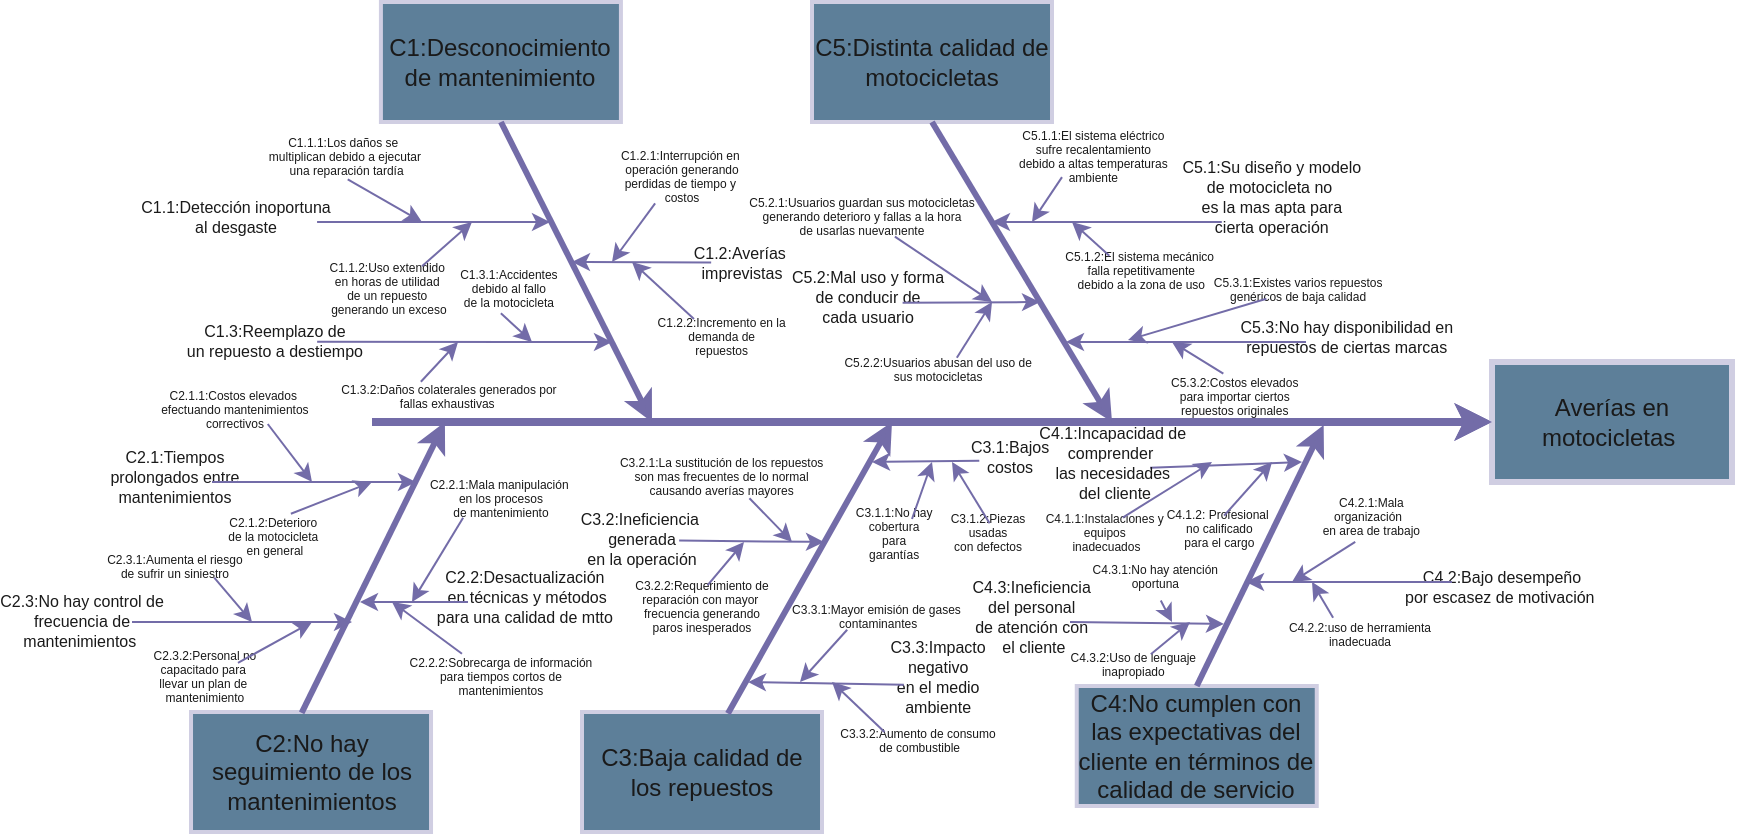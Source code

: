 <mxfile version="22.0.8" type="github" pages="2">
  <diagram name="Página-1" id="Km7TS0mzY9OoCIneV7e0">
    <mxGraphModel dx="819" dy="451" grid="1" gridSize="10" guides="1" tooltips="1" connect="1" arrows="1" fold="1" page="1" pageScale="1" pageWidth="1100" pageHeight="850" math="0" shadow="0">
      <root>
        <mxCell id="0" />
        <mxCell id="1" parent="0" />
        <mxCell id="U7ibFPoD31fuwft3YfZi-3" value="Averías en motocicletas " style="whiteSpace=wrap;strokeWidth=3;labelBackgroundColor=none;fillColor=#5D7F99;strokeColor=#D0CEE2;fontColor=#1A1A1A;" parent="1" vertex="1">
          <mxGeometry x="760" y="330" width="120" height="60" as="geometry" />
        </mxCell>
        <mxCell id="U7ibFPoD31fuwft3YfZi-4" value="" style="edgeStyle=none;strokeWidth=4;labelBackgroundColor=none;strokeColor=#736CA8;fontColor=default;" parent="1" target="U7ibFPoD31fuwft3YfZi-3" edge="1">
          <mxGeometry width="100" height="100" relative="1" as="geometry">
            <mxPoint x="200" y="360" as="sourcePoint" />
            <mxPoint x="320" y="310" as="targetPoint" />
          </mxGeometry>
        </mxCell>
        <mxCell id="U7ibFPoD31fuwft3YfZi-23" value="C2.1:Tiempos &#xa;prolongados entre&#xa;mantenimientos" style="text;spacingTop=-5;fontSize=8;align=center;verticalAlign=middle;points=[];labelBackgroundColor=none;fontColor=#1A1A1A;" parent="1" vertex="1">
          <mxGeometry x="86.458" y="380.0" width="30" height="20.0" as="geometry" />
        </mxCell>
        <mxCell id="U7ibFPoD31fuwft3YfZi-24" value="C2.3:No hay control de &#xa;frecuencia de &#xa;mantenimientos " style="text;spacingTop=-5;fontSize=8;align=center;verticalAlign=middle;points=[];labelBackgroundColor=none;fontColor=#1A1A1A;" parent="1" vertex="1">
          <mxGeometry x="40.008" y="452.0" width="30" height="20.0" as="geometry" />
        </mxCell>
        <mxCell id="U7ibFPoD31fuwft3YfZi-25" value="C1.1.2:Uso extendido &#xa;en horas de utilidad &#xa;de un repuesto &#xa;generando un exceso" style="text;spacingTop=-5;fontSize=6;align=center;verticalAlign=middle;points=[];labelBackgroundColor=none;fontColor=#1A1A1A;" parent="1" vertex="1">
          <mxGeometry x="193.438" y="285.98" width="30" height="20.0" as="geometry" />
        </mxCell>
        <mxCell id="U7ibFPoD31fuwft3YfZi-26" value="C1.3.1:Accidentes&#xa;debido al fallo &#xa;de la motocicleta" style="text;spacingTop=-5;fontSize=6;align=center;verticalAlign=middle;points=[];labelBackgroundColor=none;fontColor=#1A1A1A;" parent="1" vertex="1">
          <mxGeometry x="253.444" y="285.978" width="30" height="20.0" as="geometry" />
        </mxCell>
        <mxCell id="U7ibFPoD31fuwft3YfZi-27" value="C1.3.2:Daños colaterales generados por&#xa;fallas exhaustivas " style="text;spacingTop=-5;fontSize=6;align=center;verticalAlign=middle;points=[];labelBackgroundColor=none;fontColor=#1A1A1A;" parent="1" vertex="1">
          <mxGeometry x="223.444" y="339.998" width="30" height="20.0" as="geometry" />
        </mxCell>
        <mxCell id="U7ibFPoD31fuwft3YfZi-28" value="C2.1.1:Costos elevados &#xa;efectuando mantenimientos&#xa;correctivos" style="text;spacingTop=-5;fontSize=6;align=center;verticalAlign=middle;points=[];labelBackgroundColor=none;fontColor=#1A1A1A;" parent="1" vertex="1">
          <mxGeometry x="116.458" y="346.527" width="30" height="20.0" as="geometry" />
        </mxCell>
        <mxCell id="U7ibFPoD31fuwft3YfZi-29" value="C2.1.2:Deterioro &#xa;de la motocicleta &#xa;en general" style="text;spacingTop=-5;fontSize=6;align=center;verticalAlign=middle;points=[];labelBackgroundColor=none;fontColor=#1A1A1A;" parent="1" vertex="1">
          <mxGeometry x="136.458" y="409.867" width="30" height="20.0" as="geometry" />
        </mxCell>
        <mxCell id="U7ibFPoD31fuwft3YfZi-30" value="C2.3.2:Personal no &#xa;capacitado para &#xa;llevar un plan de &#xa;mantenimiento" style="text;spacingTop=-5;fontSize=6;align=center;verticalAlign=middle;points=[];labelBackgroundColor=none;fontColor=#1A1A1A;" parent="1" vertex="1">
          <mxGeometry x="101.464" y="480.002" width="30" height="20.0" as="geometry" />
        </mxCell>
        <mxCell id="U7ibFPoD31fuwft3YfZi-31" value="C2.3.1:Aumenta el riesgo&#xa;de sufrir un siniestro" style="text;spacingTop=-5;fontSize=6;align=center;verticalAlign=middle;points=[];labelBackgroundColor=none;fontColor=#1A1A1A;" parent="1" vertex="1">
          <mxGeometry x="86.454" y="425.002" width="30" height="20.0" as="geometry" />
        </mxCell>
        <mxCell id="U7ibFPoD31fuwft3YfZi-32" value="C2.2.2:Sobrecarga de información&#xa;para tiempos cortos de&#xa;mantenimientos" style="text;spacingTop=-5;fontSize=6;align=center;verticalAlign=middle;points=[];labelBackgroundColor=none;fontColor=#1A1A1A;" parent="1" vertex="1">
          <mxGeometry x="249.462" y="480.007" width="30" height="20.0" as="geometry" />
        </mxCell>
        <mxCell id="U7ibFPoD31fuwft3YfZi-33" value="C1.2:Averías &#xa;imprevistas" style="text;spacingTop=-5;fontSize=8;align=center;verticalAlign=middle;points=[];labelBackgroundColor=none;fontColor=#1A1A1A;" parent="1" vertex="1">
          <mxGeometry x="370.002" y="273.002" width="30" height="20.0" as="geometry" />
        </mxCell>
        <mxCell id="U7ibFPoD31fuwft3YfZi-34" value="C2.2:Desactualización&#xa; en técnicas y métodos&#xa;para una calidad de mtto" style="text;spacingTop=-5;fontSize=8;align=center;verticalAlign=middle;points=[];labelBackgroundColor=none;fontColor=#1A1A1A;" parent="1" vertex="1">
          <mxGeometry x="269.46" y="439.86" width="13.96" height="20" as="geometry" />
        </mxCell>
        <mxCell id="U7ibFPoD31fuwft3YfZi-58" value="C5.1:Su diseño y modelo&#xa;de motocicleta no &#xa;es la mas apta para&#xa;cierta operación" style="text;spacingTop=-5;fontSize=8;align=center;verticalAlign=middle;points=[];labelBackgroundColor=none;fontColor=#1A1A1A;" parent="1" vertex="1">
          <mxGeometry x="634.89" y="240.0" width="30" height="20.0" as="geometry" />
        </mxCell>
        <mxCell id="U7ibFPoD31fuwft3YfZi-59" value="C5.2:Mal uso y forma &#xa;de conducir de &#xa;cada usuario" style="text;spacingTop=-5;fontSize=8;align=center;verticalAlign=middle;points=[];labelBackgroundColor=none;fontColor=#1A1A1A;" parent="1" vertex="1">
          <mxGeometry x="433" y="290.0" width="30" height="20.0" as="geometry" />
        </mxCell>
        <mxCell id="U7ibFPoD31fuwft3YfZi-60" value="C3.2:Ineficiencia &#xa;generada&#xa;en la operación" style="text;spacingTop=-5;fontSize=8;align=center;verticalAlign=middle;points=[];labelBackgroundColor=none;fontColor=#1A1A1A;" parent="1" vertex="1">
          <mxGeometry x="320.0" y="411.0" width="30" height="20.0" as="geometry" />
        </mxCell>
        <mxCell id="U7ibFPoD31fuwft3YfZi-61" value="C5.1.1:El sistema eléctrico&#xa;sufre recalentamiento&#xa;debido a altas temperaturas&#xa;ambiente" style="text;spacingTop=-5;fontSize=6;align=center;verticalAlign=middle;points=[];labelBackgroundColor=none;fontColor=#1A1A1A;" parent="1" vertex="1">
          <mxGeometry x="544.68" y="220" width="31.98" height="20" as="geometry" />
        </mxCell>
        <mxCell id="U7ibFPoD31fuwft3YfZi-62" value="C5.1.2:El sistema mecánico &#xa;falla repetitivamente&#xa;debido a la zona de uso" style="text;spacingTop=-5;fontSize=6;align=center;verticalAlign=middle;points=[];labelBackgroundColor=none;fontColor=#1A1A1A;" parent="1" vertex="1">
          <mxGeometry x="569.66" y="277.0" width="30" height="20.0" as="geometry" />
        </mxCell>
        <mxCell id="U7ibFPoD31fuwft3YfZi-63" value="C5.2.2:Usuarios abusan del uso de &#xa;sus motocicletas" style="text;spacingTop=-5;fontSize=6;align=center;verticalAlign=middle;points=[];labelBackgroundColor=none;fontColor=#1A1A1A;" parent="1" vertex="1">
          <mxGeometry x="468.066" y="326.528" width="30" height="20.0" as="geometry" />
        </mxCell>
        <mxCell id="U7ibFPoD31fuwft3YfZi-64" value="C3.2.2:Requerimiento de &#xa;reparación con mayor &#xa;frecuencia generando &#xa;paros inesperados" style="text;spacingTop=-5;fontSize=6;align=center;verticalAlign=middle;points=[];labelBackgroundColor=none;fontColor=#1A1A1A;" parent="1" vertex="1">
          <mxGeometry x="349.996" y="445.002" width="30" height="20.0" as="geometry" />
        </mxCell>
        <mxCell id="U7ibFPoD31fuwft3YfZi-65" value="C3.2.1:La sustitución de los repuestos &#xa;son mas frecuentes de lo normal &#xa;causando averías mayores" style="text;spacingTop=-5;fontSize=6;align=center;verticalAlign=middle;points=[];labelBackgroundColor=none;fontColor=#1A1A1A;" parent="1" vertex="1">
          <mxGeometry x="359.826" y="380.002" width="30" height="20.0" as="geometry" />
        </mxCell>
        <mxCell id="U7ibFPoD31fuwft3YfZi-66" value="C5.3.2:Costos elevados&#xa;para importar ciertos&#xa;repuestos originales" style="text;spacingTop=-5;fontSize=6;align=center;verticalAlign=middle;points=[];labelBackgroundColor=none;fontColor=#1A1A1A;" parent="1" vertex="1">
          <mxGeometry x="616.368" y="339.999" width="30" height="20.0" as="geometry" />
        </mxCell>
        <mxCell id="U7ibFPoD31fuwft3YfZi-67" value="C5.3.1:Existes varios repuestos&#xa;genéricos de baja calidad" style="text;spacingTop=-5;fontSize=6;align=center;verticalAlign=middle;points=[];labelBackgroundColor=none;fontColor=#1A1A1A;" parent="1" vertex="1">
          <mxGeometry x="646.37" y="287.09" width="33.37" height="18.89" as="geometry" />
        </mxCell>
        <mxCell id="U7ibFPoD31fuwft3YfZi-68" value="C3.1.1:No hay &#xa;cobertura&#xa;para&#xa;garantías" style="text;spacingTop=-5;fontSize=6;align=center;verticalAlign=middle;points=[];labelBackgroundColor=none;fontColor=#1A1A1A;" parent="1" vertex="1">
          <mxGeometry x="446.063" y="408.413" width="30" height="20.0" as="geometry" />
        </mxCell>
        <mxCell id="U7ibFPoD31fuwft3YfZi-69" value="C3.3.1:Mayor emisión de gases &#xa;contaminantes" style="text;spacingTop=-5;fontSize=6;align=center;verticalAlign=middle;points=[];labelBackgroundColor=none;fontColor=#1A1A1A;" parent="1" vertex="1">
          <mxGeometry x="438.063" y="449.997" width="30" height="20.0" as="geometry" />
        </mxCell>
        <mxCell id="U7ibFPoD31fuwft3YfZi-70" value="C3.3.2:Aumento de consumo&#xa; de combustible" style="text;spacingTop=-5;fontSize=6;align=center;verticalAlign=middle;points=[];labelBackgroundColor=none;fontColor=#1A1A1A;" parent="1" vertex="1">
          <mxGeometry x="457.983" y="511.997" width="30" height="20.0" as="geometry" />
        </mxCell>
        <mxCell id="U7ibFPoD31fuwft3YfZi-71" value="C5.3:No hay disponibilidad en&#xa;repuestos de ciertas marcas" style="text;spacingTop=-5;fontSize=8;align=center;verticalAlign=middle;points=[];labelBackgroundColor=none;fontColor=#1A1A1A;" parent="1" vertex="1">
          <mxGeometry x="672.373" y="310.002" width="30" height="20.0" as="geometry" />
        </mxCell>
        <mxCell id="U7ibFPoD31fuwft3YfZi-72" value="C3.3:Impacto &#xa;negativo&#xa;en el medio &#xa;ambiente" style="text;spacingTop=-5;fontSize=8;align=center;verticalAlign=middle;points=[];labelBackgroundColor=none;fontColor=#1A1A1A;" parent="1" vertex="1">
          <mxGeometry x="468.063" y="480.002" width="30" height="20.0" as="geometry" />
        </mxCell>
        <mxCell id="U7ibFPoD31fuwft3YfZi-73" value="C3.1:Bajos &#xa;costos" style="text;spacingTop=-5;fontSize=8;align=center;verticalAlign=middle;points=[];labelBackgroundColor=none;fontColor=#1A1A1A;" parent="1" vertex="1">
          <mxGeometry x="504.003" y="369.862" width="30" height="20.0" as="geometry" />
        </mxCell>
        <mxCell id="U7ibFPoD31fuwft3YfZi-82" value="C4.3:Ineficiencia &#xa;del personal &#xa;de atención con&#xa; el cliente" style="text;spacingTop=-5;fontSize=8;align=center;verticalAlign=middle;points=[];labelBackgroundColor=none;fontColor=#1A1A1A;" parent="1" vertex="1">
          <mxGeometry x="514.833" y="449.998" width="30" height="20.0" as="geometry" />
        </mxCell>
        <mxCell id="U7ibFPoD31fuwft3YfZi-83" value="C4.1.1:Instalaciones y &#xa;equipos&#xa; inadecuados" style="text;spacingTop=-5;fontSize=6;align=center;verticalAlign=middle;points=[];labelBackgroundColor=none;fontColor=#1A1A1A;" parent="1" vertex="1">
          <mxGeometry x="551.373" y="408.004" width="30" height="20.0" as="geometry" />
        </mxCell>
        <mxCell id="U7ibFPoD31fuwft3YfZi-84" value="C4.1.2: Profesional &#xa;no calificado&#xa;para el cargo" style="text;spacingTop=-5;fontSize=6;align=center;verticalAlign=middle;points=[];labelBackgroundColor=none;fontColor=#1A1A1A;" parent="1" vertex="1">
          <mxGeometry x="608.663" y="405.954" width="30" height="20.0" as="geometry" />
        </mxCell>
        <mxCell id="U7ibFPoD31fuwft3YfZi-85" value="C4.3.2:Uso de lenguaje &#xa;inapropiado" style="text;spacingTop=-5;fontSize=6;align=center;verticalAlign=middle;points=[];labelBackgroundColor=none;fontColor=#1A1A1A;" parent="1" vertex="1">
          <mxGeometry x="565.659" y="474.0" width="30" height="20.0" as="geometry" />
        </mxCell>
        <mxCell id="U7ibFPoD31fuwft3YfZi-86" value="C4.2.2:uso de herramienta &#xa;inadecuada" style="text;spacingTop=-5;fontSize=6;align=center;verticalAlign=middle;points=[];labelBackgroundColor=none;fontColor=#1A1A1A;" parent="1" vertex="1">
          <mxGeometry x="678.997" y="458.861" width="30" height="20.0" as="geometry" />
        </mxCell>
        <mxCell id="U7ibFPoD31fuwft3YfZi-87" value="C4.2.1:Mala &#xa;organización  &#xa;en area de trabajo" style="text;spacingTop=-5;fontSize=6;align=center;verticalAlign=middle;points=[];labelBackgroundColor=none;fontColor=#1A1A1A;" parent="1" vertex="1">
          <mxGeometry x="684.667" y="400.001" width="30" height="20.0" as="geometry" />
        </mxCell>
        <mxCell id="U7ibFPoD31fuwft3YfZi-88" value="C1:Desconocimiento de mantenimiento" style="whiteSpace=wrap;strokeWidth=2;labelBackgroundColor=none;fillColor=#5D7F99;strokeColor=#D0CEE2;fontColor=#1A1A1A;" parent="1" vertex="1">
          <mxGeometry x="204.458" y="150" width="120" height="60" as="geometry" />
        </mxCell>
        <mxCell id="U7ibFPoD31fuwft3YfZi-89" value="C2:No hay seguimiento de los mantenimientos" style="whiteSpace=wrap;strokeWidth=2;labelBackgroundColor=none;fillColor=#5D7F99;strokeColor=#D0CEE2;fontColor=#1A1A1A;" parent="1" vertex="1">
          <mxGeometry x="109.508" y="505" width="120" height="60" as="geometry" />
        </mxCell>
        <mxCell id="U7ibFPoD31fuwft3YfZi-90" value="Averías en motocicletas " style="whiteSpace=wrap;strokeWidth=3;labelBackgroundColor=none;fillColor=#5D7F99;strokeColor=#D0CEE2;fontColor=#1A1A1A;" parent="1" vertex="1">
          <mxGeometry x="760" y="330" width="120" height="60" as="geometry" />
        </mxCell>
        <mxCell id="U7ibFPoD31fuwft3YfZi-91" value="" style="edgeStyle=none;strokeWidth=4;labelBackgroundColor=none;strokeColor=#736CA8;fontColor=default;" parent="1" target="U7ibFPoD31fuwft3YfZi-90" edge="1">
          <mxGeometry width="100" height="100" relative="1" as="geometry">
            <mxPoint x="200" y="360" as="sourcePoint" />
            <mxPoint x="320" y="310" as="targetPoint" />
          </mxGeometry>
        </mxCell>
        <mxCell id="U7ibFPoD31fuwft3YfZi-92" value="" style="edgeStyle=none;exitX=0.5;exitY=1;strokeWidth=3;labelBackgroundColor=none;strokeColor=#736CA8;fontColor=default;" parent="1" source="U7ibFPoD31fuwft3YfZi-88" edge="1">
          <mxGeometry width="100" height="100" relative="1" as="geometry">
            <mxPoint x="176.458" y="270" as="sourcePoint" />
            <mxPoint x="340" y="360" as="targetPoint" />
          </mxGeometry>
        </mxCell>
        <mxCell id="U7ibFPoD31fuwft3YfZi-93" value="" style="edgeStyle=none;exitX=0.461;exitY=0.007;strokeWidth=3;labelBackgroundColor=none;strokeColor=#736CA8;fontColor=default;exitDx=0;exitDy=0;exitPerimeter=0;" parent="1" edge="1" source="U7ibFPoD31fuwft3YfZi-89">
          <mxGeometry width="100" height="100" relative="1" as="geometry">
            <mxPoint x="176.458" y="480" as="sourcePoint" />
            <mxPoint x="236.458" y="360" as="targetPoint" />
          </mxGeometry>
        </mxCell>
        <mxCell id="U7ibFPoD31fuwft3YfZi-111" value="C1.1:Detección inoportuna&#xa; al desgaste " style="text;spacingTop=-5;fontSize=8;align=center;verticalAlign=middle;points=[];labelBackgroundColor=none;fontColor=#1A1A1A;" parent="1" vertex="1">
          <mxGeometry x="79.51" y="250.0" width="105" height="20" as="geometry" />
        </mxCell>
        <mxCell id="U7ibFPoD31fuwft3YfZi-112" value="C1.1.1:Los daños se &#xa;multiplican debido a ejecutar&#xa; una reparación tardía" style="text;spacingTop=-5;fontSize=6;align=center;verticalAlign=middle;points=[];labelBackgroundColor=none;fontColor=#1A1A1A;" parent="1" vertex="1">
          <mxGeometry x="171.458" y="220.0" width="30" height="20.0" as="geometry" />
        </mxCell>
        <mxCell id="U7ibFPoD31fuwft3YfZi-113" value="C5:Distinta calidad de motocicletas" style="whiteSpace=wrap;strokeWidth=2;labelBackgroundColor=none;fillColor=#5D7F99;strokeColor=#D0CEE2;fontColor=#1A1A1A;" parent="1" vertex="1">
          <mxGeometry x="420" y="150.0" width="120" height="60" as="geometry" />
        </mxCell>
        <mxCell id="U7ibFPoD31fuwft3YfZi-114" value="C3:Baja calidad de los repuestos" style="whiteSpace=wrap;strokeWidth=2;labelBackgroundColor=none;fillColor=#5D7F99;strokeColor=#D0CEE2;fontColor=#1A1A1A;" parent="1" vertex="1">
          <mxGeometry x="305" y="505" width="120" height="60" as="geometry" />
        </mxCell>
        <mxCell id="U7ibFPoD31fuwft3YfZi-115" value="" style="edgeStyle=none;exitX=0.5;exitY=1;strokeWidth=3;labelBackgroundColor=none;strokeColor=#736CA8;fontColor=default;" parent="1" source="U7ibFPoD31fuwft3YfZi-113" edge="1">
          <mxGeometry width="100" height="100" relative="1" as="geometry">
            <mxPoint x="400" y="270.0" as="sourcePoint" />
            <mxPoint x="570" y="360" as="targetPoint" />
          </mxGeometry>
        </mxCell>
        <mxCell id="U7ibFPoD31fuwft3YfZi-116" value="" style="edgeStyle=none;exitX=0.608;exitY=0.012;strokeWidth=3;labelBackgroundColor=none;strokeColor=#736CA8;fontColor=default;exitDx=0;exitDy=0;exitPerimeter=0;" parent="1" edge="1" source="U7ibFPoD31fuwft3YfZi-114">
          <mxGeometry width="100" height="100" relative="1" as="geometry">
            <mxPoint x="400.0" y="480.0" as="sourcePoint" />
            <mxPoint x="460" y="360.0" as="targetPoint" />
          </mxGeometry>
        </mxCell>
        <mxCell id="U7ibFPoD31fuwft3YfZi-130" value="" style="edgeStyle=none;endArrow=none;labelBackgroundColor=none;strokeColor=#736CA8;fontColor=default;" parent="1" edge="1">
          <mxGeometry width="100" height="100" relative="1" as="geometry">
            <mxPoint x="459.583" y="400.048" as="sourcePoint" />
            <mxPoint x="460" y="400.0" as="targetPoint" />
          </mxGeometry>
        </mxCell>
        <mxCell id="U7ibFPoD31fuwft3YfZi-134" value="C5.2.1:Usuarios guardan sus motocicletas&#xa;generando deterioro y fallas a la hora&#xa; de usarlas nuevamente " style="text;spacingTop=-5;fontSize=6;align=center;verticalAlign=middle;points=[];labelBackgroundColor=none;fontColor=#1A1A1A;" parent="1" vertex="1">
          <mxGeometry x="429.996" y="249.998" width="30" height="20.0" as="geometry" />
        </mxCell>
        <mxCell id="U7ibFPoD31fuwft3YfZi-135" value="C3.1.2:Piezas &#xa;usadas&#xa;con defectos" style="text;spacingTop=-5;fontSize=6;align=center;verticalAlign=middle;points=[];labelBackgroundColor=none;fontColor=#1A1A1A;" parent="1" vertex="1">
          <mxGeometry x="493" y="408" width="30" height="20.01" as="geometry" />
        </mxCell>
        <mxCell id="U7ibFPoD31fuwft3YfZi-136" value="C4:No cumplen con las expectativas del cliente en términos de calidad de servicio" style="whiteSpace=wrap;strokeWidth=2;labelBackgroundColor=none;fillColor=#5D7F99;strokeColor=#D0CEE2;fontColor=#1A1A1A;" parent="1" vertex="1">
          <mxGeometry x="552.373" y="491.998" width="120" height="60" as="geometry" />
        </mxCell>
        <mxCell id="U7ibFPoD31fuwft3YfZi-137" value="" style="edgeStyle=none;exitX=0.5;exitY=0;strokeWidth=3;labelBackgroundColor=none;strokeColor=#736CA8;fontColor=default;exitDx=0;exitDy=0;" parent="1" edge="1" source="U7ibFPoD31fuwft3YfZi-136">
          <mxGeometry width="100" height="100" relative="1" as="geometry">
            <mxPoint x="615.833" y="481.528" as="sourcePoint" />
            <mxPoint x="675.833" y="361.528" as="targetPoint" />
          </mxGeometry>
        </mxCell>
        <mxCell id="U7ibFPoD31fuwft3YfZi-142" value="C1.3:Reemplazo de &#xa;un repuesto a destiempo" style="text;spacingTop=-5;fontSize=8;align=center;verticalAlign=middle;points=[];labelBackgroundColor=none;fontColor=#1A1A1A;" parent="1" vertex="1">
          <mxGeometry x="131.46" y="312" width="40" height="20" as="geometry" />
        </mxCell>
        <mxCell id="U7ibFPoD31fuwft3YfZi-144" value="C4.3.1:No hay atención &#xa;oportuna" style="text;spacingTop=-5;fontSize=6;align=center;verticalAlign=middle;points=[];labelBackgroundColor=none;fontColor=#1A1A1A;" parent="1" vertex="1">
          <mxGeometry x="576.659" y="429.86" width="30" height="20.0" as="geometry" />
        </mxCell>
        <mxCell id="U7ibFPoD31fuwft3YfZi-145" value="C4.2:Bajo desempeño&#xa;por escasez de motivación &#xa;" style="text;spacingTop=-5;fontSize=8;align=center;verticalAlign=middle;points=[];labelBackgroundColor=none;fontColor=#1A1A1A;" parent="1" vertex="1">
          <mxGeometry x="750" y="439.86" width="30" height="20.14" as="geometry" />
        </mxCell>
        <mxCell id="U7ibFPoD31fuwft3YfZi-149" value="C2.2.1:Mala manipulación &#xa;en los procesos&#xa;de mantenimiento" style="text;spacingTop=-5;fontSize=6;align=center;verticalAlign=middle;points=[];labelBackgroundColor=none;fontColor=#1A1A1A;" parent="1" vertex="1">
          <mxGeometry x="249.462" y="390.997" width="30" height="20.0" as="geometry" />
        </mxCell>
        <mxCell id="U7ibFPoD31fuwft3YfZi-152" value="C1.2.1:Interrupción en &#xa;operación generando &#xa;perdidas de tiempo y &#xa;costos" style="text;spacingTop=-5;fontSize=6;align=center;verticalAlign=middle;points=[];labelBackgroundColor=none;fontColor=#1A1A1A;" parent="1" vertex="1">
          <mxGeometry x="339.998" y="230" width="30" height="20.0" as="geometry" />
        </mxCell>
        <mxCell id="U7ibFPoD31fuwft3YfZi-153" value="C1.2.2:Incremento en la&#xa;demanda de&#xa;repuestos" style="text;spacingTop=-5;fontSize=6;align=center;verticalAlign=middle;points=[];labelBackgroundColor=none;fontColor=#1A1A1A;" parent="1" vertex="1">
          <mxGeometry x="359.828" y="310" width="30" height="20.0" as="geometry" />
        </mxCell>
        <mxCell id="InhwRtr-Dw7gMui_zqvM-3" value="" style="endArrow=classic;html=1;rounded=0;exitX=1.139;exitY=0.5;exitDx=0;exitDy=0;exitPerimeter=0;labelBackgroundColor=none;strokeColor=#736CA8;fontColor=default;" parent="1" source="U7ibFPoD31fuwft3YfZi-82" edge="1">
          <mxGeometry width="50" height="50" relative="1" as="geometry">
            <mxPoint x="570" y="460" as="sourcePoint" />
            <mxPoint x="626" y="461" as="targetPoint" />
          </mxGeometry>
        </mxCell>
        <mxCell id="InhwRtr-Dw7gMui_zqvM-4" value="" style="endArrow=classic;html=1;rounded=0;exitX=0.591;exitY=0.971;exitDx=0;exitDy=0;exitPerimeter=0;labelBackgroundColor=none;strokeColor=#736CA8;fontColor=default;" parent="1" source="U7ibFPoD31fuwft3YfZi-144" edge="1">
          <mxGeometry width="50" height="50" relative="1" as="geometry">
            <mxPoint x="610" y="480" as="sourcePoint" />
            <mxPoint x="600" y="460" as="targetPoint" />
          </mxGeometry>
        </mxCell>
        <mxCell id="InhwRtr-Dw7gMui_zqvM-5" value="" style="endArrow=classic;html=1;rounded=0;exitX=0.792;exitY=0.107;exitDx=0;exitDy=0;exitPerimeter=0;labelBackgroundColor=none;strokeColor=#736CA8;fontColor=default;" parent="1" source="U7ibFPoD31fuwft3YfZi-85" edge="1">
          <mxGeometry width="50" height="50" relative="1" as="geometry">
            <mxPoint x="610" y="480" as="sourcePoint" />
            <mxPoint x="609" y="460" as="targetPoint" />
          </mxGeometry>
        </mxCell>
        <mxCell id="InhwRtr-Dw7gMui_zqvM-11" value="" style="endArrow=classic;html=1;rounded=0;exitX=-0.333;exitY=0.007;exitDx=0;exitDy=0;exitPerimeter=0;labelBackgroundColor=none;strokeColor=#736CA8;fontColor=default;" parent="1" source="U7ibFPoD31fuwft3YfZi-145" edge="1">
          <mxGeometry width="50" height="50" relative="1" as="geometry">
            <mxPoint x="730" y="440" as="sourcePoint" />
            <mxPoint x="637" y="440" as="targetPoint" />
          </mxGeometry>
        </mxCell>
        <mxCell id="InhwRtr-Dw7gMui_zqvM-12" value="" style="endArrow=classic;html=1;rounded=0;exitX=0.052;exitY=-0.05;exitDx=0;exitDy=0;exitPerimeter=0;labelBackgroundColor=none;strokeColor=#736CA8;fontColor=default;" parent="1" source="U7ibFPoD31fuwft3YfZi-86" edge="1">
          <mxGeometry width="50" height="50" relative="1" as="geometry">
            <mxPoint x="650" y="490" as="sourcePoint" />
            <mxPoint x="670" y="440" as="targetPoint" />
          </mxGeometry>
        </mxCell>
        <mxCell id="InhwRtr-Dw7gMui_zqvM-13" value="" style="endArrow=classic;html=1;rounded=0;exitX=0.232;exitY=0.995;exitDx=0;exitDy=0;exitPerimeter=0;labelBackgroundColor=none;strokeColor=#736CA8;fontColor=default;" parent="1" source="U7ibFPoD31fuwft3YfZi-87" edge="1">
          <mxGeometry width="50" height="50" relative="1" as="geometry">
            <mxPoint x="610" y="480" as="sourcePoint" />
            <mxPoint x="660" y="440" as="targetPoint" />
          </mxGeometry>
        </mxCell>
        <mxCell id="InhwRtr-Dw7gMui_zqvM-14" value="" style="endArrow=classic;html=1;rounded=0;exitX=0.58;exitY=0.043;exitDx=0;exitDy=0;exitPerimeter=0;labelBackgroundColor=none;strokeColor=#736CA8;fontColor=default;" parent="1" source="U7ibFPoD31fuwft3YfZi-84" edge="1">
          <mxGeometry width="50" height="50" relative="1" as="geometry">
            <mxPoint x="600" y="430" as="sourcePoint" />
            <mxPoint x="650" y="380" as="targetPoint" />
          </mxGeometry>
        </mxCell>
        <mxCell id="InhwRtr-Dw7gMui_zqvM-15" value="" style="endArrow=classic;html=1;rounded=0;exitX=0.8;exitY=-0.012;exitDx=0;exitDy=0;exitPerimeter=0;labelBackgroundColor=none;strokeColor=#736CA8;fontColor=default;" parent="1" source="U7ibFPoD31fuwft3YfZi-83" edge="1">
          <mxGeometry width="50" height="50" relative="1" as="geometry">
            <mxPoint x="600" y="400" as="sourcePoint" />
            <mxPoint x="620" y="380" as="targetPoint" />
          </mxGeometry>
        </mxCell>
        <mxCell id="InhwRtr-Dw7gMui_zqvM-16" value="" style="endArrow=classic;html=1;rounded=0;exitX=1.123;exitY=0.496;exitDx=0;exitDy=0;exitPerimeter=0;labelBackgroundColor=none;strokeColor=#736CA8;fontColor=default;" parent="1" source="z0-d3LL3kuyv32Uw-McS-4" edge="1">
          <mxGeometry width="50" height="50" relative="1" as="geometry">
            <mxPoint x="590" y="380" as="sourcePoint" />
            <mxPoint x="665" y="380" as="targetPoint" />
          </mxGeometry>
        </mxCell>
        <mxCell id="z0-d3LL3kuyv32Uw-McS-1" value="" style="endArrow=classic;html=1;rounded=0;exitX=1.119;exitY=0.414;exitDx=0;exitDy=0;exitPerimeter=0;labelBackgroundColor=none;strokeColor=#736CA8;fontColor=default;" parent="1" source="U7ibFPoD31fuwft3YfZi-60" edge="1">
          <mxGeometry width="50" height="50" relative="1" as="geometry">
            <mxPoint x="346" y="420" as="sourcePoint" />
            <mxPoint x="426" y="420" as="targetPoint" />
          </mxGeometry>
        </mxCell>
        <mxCell id="z0-d3LL3kuyv32Uw-McS-2" value="" style="endArrow=classic;html=1;rounded=0;exitX=0.963;exitY=0.905;exitDx=0;exitDy=0;exitPerimeter=0;labelBackgroundColor=none;strokeColor=#736CA8;fontColor=default;" parent="1" source="U7ibFPoD31fuwft3YfZi-65" edge="1">
          <mxGeometry width="50" height="50" relative="1" as="geometry">
            <mxPoint x="410" y="410" as="sourcePoint" />
            <mxPoint x="410" y="420" as="targetPoint" />
          </mxGeometry>
        </mxCell>
        <mxCell id="z0-d3LL3kuyv32Uw-McS-3" value="" style="endArrow=classic;html=1;rounded=0;exitX=0.595;exitY=-0.172;exitDx=0;exitDy=0;exitPerimeter=0;labelBackgroundColor=none;strokeColor=#736CA8;fontColor=default;" parent="1" source="U7ibFPoD31fuwft3YfZi-64" edge="1">
          <mxGeometry width="50" height="50" relative="1" as="geometry">
            <mxPoint x="366.986" y="441.482" as="sourcePoint" />
            <mxPoint x="386" y="420" as="targetPoint" />
          </mxGeometry>
        </mxCell>
        <mxCell id="z0-d3LL3kuyv32Uw-McS-4" value="C4.1:Incapacidad de &#xa;comprender &#xa;las necesidades&#xa; del cliente" style="text;spacingTop=-5;fontSize=8;align=center;verticalAlign=middle;points=[];labelBackgroundColor=none;fontColor=#1A1A1A;" parent="1" vertex="1">
          <mxGeometry x="555.373" y="373.004" width="30" height="20.0" as="geometry" />
        </mxCell>
        <mxCell id="z0-d3LL3kuyv32Uw-McS-5" value="" style="endArrow=classic;html=1;rounded=0;exitX=-0.005;exitY=0.571;exitDx=0;exitDy=0;exitPerimeter=0;labelBackgroundColor=none;strokeColor=#736CA8;fontColor=default;" parent="1" edge="1">
          <mxGeometry width="50" height="50" relative="1" as="geometry">
            <mxPoint x="465.913" y="491.422" as="sourcePoint" />
            <mxPoint x="388" y="490" as="targetPoint" />
          </mxGeometry>
        </mxCell>
        <mxCell id="z0-d3LL3kuyv32Uw-McS-6" value="" style="endArrow=classic;html=1;rounded=0;exitX=-0.057;exitY=0.15;exitDx=0;exitDy=0;exitPerimeter=0;labelBackgroundColor=none;strokeColor=#736CA8;fontColor=default;" parent="1" source="U7ibFPoD31fuwft3YfZi-70" edge="1">
          <mxGeometry width="50" height="50" relative="1" as="geometry">
            <mxPoint x="467.523" y="527.997" as="sourcePoint" />
            <mxPoint x="430" y="490" as="targetPoint" />
          </mxGeometry>
        </mxCell>
        <mxCell id="z0-d3LL3kuyv32Uw-McS-7" value="" style="endArrow=classic;html=1;rounded=0;exitX=-0.016;exitY=0.693;exitDx=0;exitDy=0;exitPerimeter=0;labelBackgroundColor=none;strokeColor=#736CA8;fontColor=default;" parent="1" source="U7ibFPoD31fuwft3YfZi-69" edge="1">
          <mxGeometry width="50" height="50" relative="1" as="geometry">
            <mxPoint x="434.013" y="463.997" as="sourcePoint" />
            <mxPoint x="414" y="490" as="targetPoint" />
          </mxGeometry>
        </mxCell>
        <mxCell id="z0-d3LL3kuyv32Uw-McS-8" value="" style="endArrow=classic;html=1;rounded=0;exitX=-0.012;exitY=0.475;exitDx=0;exitDy=0;exitPerimeter=0;labelBackgroundColor=none;strokeColor=#736CA8;fontColor=default;" parent="1" source="U7ibFPoD31fuwft3YfZi-73" edge="1">
          <mxGeometry width="50" height="50" relative="1" as="geometry">
            <mxPoint x="400" y="430" as="sourcePoint" />
            <mxPoint x="450" y="380" as="targetPoint" />
          </mxGeometry>
        </mxCell>
        <mxCell id="z0-d3LL3kuyv32Uw-McS-9" value="" style="endArrow=classic;html=1;rounded=0;exitX=0.798;exitY=0.004;exitDx=0;exitDy=0;exitPerimeter=0;labelBackgroundColor=none;strokeColor=#736CA8;fontColor=default;" parent="1" source="U7ibFPoD31fuwft3YfZi-68" edge="1">
          <mxGeometry width="50" height="50" relative="1" as="geometry">
            <mxPoint x="430" y="430" as="sourcePoint" />
            <mxPoint x="480" y="380" as="targetPoint" />
          </mxGeometry>
        </mxCell>
        <mxCell id="z0-d3LL3kuyv32Uw-McS-10" value="" style="endArrow=classic;html=1;rounded=0;exitX=0.527;exitY=0.132;exitDx=0;exitDy=0;exitPerimeter=0;labelBackgroundColor=none;strokeColor=#736CA8;fontColor=default;" parent="1" source="U7ibFPoD31fuwft3YfZi-135" edge="1">
          <mxGeometry width="50" height="50" relative="1" as="geometry">
            <mxPoint x="450" y="430" as="sourcePoint" />
            <mxPoint x="490" y="380" as="targetPoint" />
          </mxGeometry>
        </mxCell>
        <mxCell id="LKPUPwpMn5XzVCk3hOMj-2" value="" style="endArrow=classic;html=1;rounded=0;exitX=-0.333;exitY=1;exitDx=0;exitDy=0;exitPerimeter=0;labelBackgroundColor=none;strokeColor=#736CA8;fontColor=default;" edge="1" parent="1" source="U7ibFPoD31fuwft3YfZi-58">
          <mxGeometry width="50" height="50" relative="1" as="geometry">
            <mxPoint x="430" y="360" as="sourcePoint" />
            <mxPoint x="510" y="260" as="targetPoint" />
          </mxGeometry>
        </mxCell>
        <mxCell id="LKPUPwpMn5XzVCk3hOMj-3" value="" style="endArrow=classic;html=1;rounded=0;exitX=-0.033;exitY=-0.007;exitDx=0;exitDy=0;exitPerimeter=0;labelBackgroundColor=none;strokeColor=#736CA8;fontColor=default;" edge="1" parent="1" source="U7ibFPoD31fuwft3YfZi-62">
          <mxGeometry width="50" height="50" relative="1" as="geometry">
            <mxPoint x="430" y="360" as="sourcePoint" />
            <mxPoint x="550" y="260" as="targetPoint" />
          </mxGeometry>
        </mxCell>
        <mxCell id="LKPUPwpMn5XzVCk3hOMj-4" value="" style="endArrow=classic;html=1;rounded=0;exitX=0.01;exitY=0.879;exitDx=0;exitDy=0;exitPerimeter=0;labelBackgroundColor=none;strokeColor=#736CA8;fontColor=default;" edge="1" parent="1" source="U7ibFPoD31fuwft3YfZi-61">
          <mxGeometry width="50" height="50" relative="1" as="geometry">
            <mxPoint x="430" y="360" as="sourcePoint" />
            <mxPoint x="530" y="260" as="targetPoint" />
          </mxGeometry>
        </mxCell>
        <mxCell id="LKPUPwpMn5XzVCk3hOMj-5" value="" style="endArrow=classic;html=1;rounded=0;exitX=-0.079;exitY=0.5;exitDx=0;exitDy=0;exitPerimeter=0;labelBackgroundColor=none;strokeColor=#736CA8;fontColor=default;" edge="1" parent="1">
          <mxGeometry width="50" height="50" relative="1" as="geometry">
            <mxPoint x="667.003" y="320.002" as="sourcePoint" />
            <mxPoint x="547" y="320" as="targetPoint" />
          </mxGeometry>
        </mxCell>
        <mxCell id="LKPUPwpMn5XzVCk3hOMj-6" value="" style="endArrow=classic;html=1;rounded=0;exitX=0.31;exitY=-0.207;exitDx=0;exitDy=0;exitPerimeter=0;labelBackgroundColor=none;strokeColor=#736CA8;fontColor=default;" edge="1" parent="1" source="U7ibFPoD31fuwft3YfZi-66">
          <mxGeometry width="50" height="50" relative="1" as="geometry">
            <mxPoint x="620" y="330" as="sourcePoint" />
            <mxPoint x="600" y="320" as="targetPoint" />
          </mxGeometry>
        </mxCell>
        <mxCell id="LKPUPwpMn5XzVCk3hOMj-7" value="" style="endArrow=classic;html=1;rounded=0;exitX=0.025;exitY=0.597;exitDx=0;exitDy=0;exitPerimeter=0;labelBackgroundColor=none;strokeColor=#736CA8;fontColor=default;" edge="1" parent="1" source="U7ibFPoD31fuwft3YfZi-67">
          <mxGeometry width="50" height="50" relative="1" as="geometry">
            <mxPoint x="659.854" y="298.866" as="sourcePoint" />
            <mxPoint x="578" y="319" as="targetPoint" />
          </mxGeometry>
        </mxCell>
        <mxCell id="LKPUPwpMn5XzVCk3hOMj-8" value="" style="endArrow=classic;html=1;rounded=0;exitX=1.077;exitY=0.521;exitDx=0;exitDy=0;exitPerimeter=0;labelBackgroundColor=none;strokeColor=#736CA8;fontColor=default;" edge="1" parent="1" source="U7ibFPoD31fuwft3YfZi-59">
          <mxGeometry width="50" height="50" relative="1" as="geometry">
            <mxPoint x="466.7" y="306.15" as="sourcePoint" />
            <mxPoint x="534" y="300" as="targetPoint" />
          </mxGeometry>
        </mxCell>
        <mxCell id="LKPUPwpMn5XzVCk3hOMj-9" value="" style="endArrow=classic;html=1;rounded=0;exitX=0.812;exitY=0.066;exitDx=0;exitDy=0;exitPerimeter=0;labelBackgroundColor=none;strokeColor=#736CA8;fontColor=default;" edge="1" parent="1" source="U7ibFPoD31fuwft3YfZi-63">
          <mxGeometry width="50" height="50" relative="1" as="geometry">
            <mxPoint x="430" y="360" as="sourcePoint" />
            <mxPoint x="510" y="300" as="targetPoint" />
          </mxGeometry>
        </mxCell>
        <mxCell id="LKPUPwpMn5XzVCk3hOMj-10" value="" style="endArrow=classic;html=1;rounded=0;exitX=1.048;exitY=0.864;exitDx=0;exitDy=0;exitPerimeter=0;labelBackgroundColor=none;strokeColor=#736CA8;fontColor=default;" edge="1" parent="1" source="U7ibFPoD31fuwft3YfZi-134">
          <mxGeometry width="50" height="50" relative="1" as="geometry">
            <mxPoint x="430" y="360" as="sourcePoint" />
            <mxPoint x="510" y="300" as="targetPoint" />
          </mxGeometry>
        </mxCell>
        <mxCell id="LKPUPwpMn5XzVCk3hOMj-11" value="" style="endArrow=classic;html=1;rounded=0;exitX=0.886;exitY=0.5;exitDx=0;exitDy=0;exitPerimeter=0;labelBackgroundColor=none;strokeColor=#736CA8;fontColor=default;" edge="1" parent="1" source="U7ibFPoD31fuwft3YfZi-111">
          <mxGeometry width="50" height="50" relative="1" as="geometry">
            <mxPoint x="190" y="260" as="sourcePoint" />
            <mxPoint x="289" y="260" as="targetPoint" />
          </mxGeometry>
        </mxCell>
        <mxCell id="LKPUPwpMn5XzVCk3hOMj-12" value="" style="endArrow=classic;html=1;rounded=0;exitX=0.547;exitY=0.936;exitDx=0;exitDy=0;exitPerimeter=0;labelBackgroundColor=none;strokeColor=#736CA8;fontColor=default;" edge="1" parent="1" source="U7ibFPoD31fuwft3YfZi-112">
          <mxGeometry width="50" height="50" relative="1" as="geometry">
            <mxPoint x="194.008" y="237.58" as="sourcePoint" />
            <mxPoint x="225" y="260" as="targetPoint" />
          </mxGeometry>
        </mxCell>
        <mxCell id="LKPUPwpMn5XzVCk3hOMj-13" value="" style="endArrow=classic;html=1;rounded=0;exitX=1.052;exitY=-0.192;exitDx=0;exitDy=0;exitPerimeter=0;labelBackgroundColor=none;strokeColor=#736CA8;fontColor=default;" edge="1" parent="1" source="U7ibFPoD31fuwft3YfZi-25">
          <mxGeometry width="50" height="50" relative="1" as="geometry">
            <mxPoint x="190" y="360" as="sourcePoint" />
            <mxPoint x="250" y="260" as="targetPoint" />
          </mxGeometry>
        </mxCell>
        <mxCell id="LKPUPwpMn5XzVCk3hOMj-14" value="" style="endArrow=classic;html=1;rounded=0;exitX=1.028;exitY=0.393;exitDx=0;exitDy=0;exitPerimeter=0;labelBackgroundColor=none;strokeColor=#736CA8;fontColor=default;" edge="1" parent="1" source="U7ibFPoD31fuwft3YfZi-142">
          <mxGeometry width="50" height="50" relative="1" as="geometry">
            <mxPoint x="190" y="360" as="sourcePoint" />
            <mxPoint x="320" y="320" as="targetPoint" />
          </mxGeometry>
        </mxCell>
        <mxCell id="LKPUPwpMn5XzVCk3hOMj-17" value="" style="endArrow=classic;html=1;rounded=0;exitX=0.366;exitY=0.98;exitDx=0;exitDy=0;exitPerimeter=0;labelBackgroundColor=none;strokeColor=#736CA8;fontColor=default;" edge="1" parent="1" source="U7ibFPoD31fuwft3YfZi-26">
          <mxGeometry width="50" height="50" relative="1" as="geometry">
            <mxPoint x="190" y="360" as="sourcePoint" />
            <mxPoint x="280" y="320" as="targetPoint" />
          </mxGeometry>
        </mxCell>
        <mxCell id="LKPUPwpMn5XzVCk3hOMj-18" value="" style="endArrow=classic;html=1;rounded=0;exitX=0.033;exitY=-0.007;exitDx=0;exitDy=0;exitPerimeter=0;labelBackgroundColor=none;strokeColor=#736CA8;fontColor=default;" edge="1" parent="1" source="U7ibFPoD31fuwft3YfZi-27">
          <mxGeometry width="50" height="50" relative="1" as="geometry">
            <mxPoint x="225.724" y="340.998" as="sourcePoint" />
            <mxPoint x="243" y="320" as="targetPoint" />
          </mxGeometry>
        </mxCell>
        <mxCell id="LKPUPwpMn5XzVCk3hOMj-19" value="" style="endArrow=classic;html=1;rounded=0;exitX=-0.014;exitY=0.364;exitDx=0;exitDy=0;exitPerimeter=0;labelBackgroundColor=none;strokeColor=#736CA8;fontColor=default;" edge="1" parent="1" source="U7ibFPoD31fuwft3YfZi-33">
          <mxGeometry width="50" height="50" relative="1" as="geometry">
            <mxPoint x="190" y="360" as="sourcePoint" />
            <mxPoint x="300" y="280" as="targetPoint" />
          </mxGeometry>
        </mxCell>
        <mxCell id="LKPUPwpMn5XzVCk3hOMj-20" value="" style="endArrow=classic;html=1;rounded=0;exitX=0.039;exitY=-0.077;exitDx=0;exitDy=0;exitPerimeter=0;labelBackgroundColor=none;strokeColor=#736CA8;fontColor=default;" edge="1" parent="1" source="U7ibFPoD31fuwft3YfZi-153">
          <mxGeometry width="50" height="50" relative="1" as="geometry">
            <mxPoint x="190" y="360" as="sourcePoint" />
            <mxPoint x="330" y="280" as="targetPoint" />
          </mxGeometry>
        </mxCell>
        <mxCell id="LKPUPwpMn5XzVCk3hOMj-21" value="" style="endArrow=classic;html=1;rounded=0;exitX=0.052;exitY=1.036;exitDx=0;exitDy=0;exitPerimeter=0;labelBackgroundColor=none;strokeColor=#736CA8;fontColor=default;" edge="1" parent="1" source="U7ibFPoD31fuwft3YfZi-152">
          <mxGeometry width="50" height="50" relative="1" as="geometry">
            <mxPoint x="190" y="360" as="sourcePoint" />
            <mxPoint x="320" y="280" as="targetPoint" />
          </mxGeometry>
        </mxCell>
        <mxCell id="LKPUPwpMn5XzVCk3hOMj-22" value="" style="endArrow=classic;html=1;rounded=0;exitX=1.118;exitY=0.5;exitDx=0;exitDy=0;exitPerimeter=0;labelBackgroundColor=none;strokeColor=#736CA8;fontColor=default;" edge="1" parent="1" source="U7ibFPoD31fuwft3YfZi-23">
          <mxGeometry width="50" height="50" relative="1" as="geometry">
            <mxPoint x="131.988" y="390.0" as="sourcePoint" />
            <mxPoint x="222" y="390" as="targetPoint" />
          </mxGeometry>
        </mxCell>
        <mxCell id="LKPUPwpMn5XzVCk3hOMj-23" value="" style="endArrow=classic;html=1;rounded=0;exitX=1.047;exitY=0.724;exitDx=0;exitDy=0;exitPerimeter=0;labelBackgroundColor=none;strokeColor=#736CA8;fontColor=default;" edge="1" parent="1" source="U7ibFPoD31fuwft3YfZi-28">
          <mxGeometry width="50" height="50" relative="1" as="geometry">
            <mxPoint x="190" y="420" as="sourcePoint" />
            <mxPoint x="170" y="390" as="targetPoint" />
          </mxGeometry>
        </mxCell>
        <mxCell id="LKPUPwpMn5XzVCk3hOMj-24" value="" style="endArrow=classic;html=1;rounded=0;exitX=0.766;exitY=-0.2;exitDx=0;exitDy=0;exitPerimeter=0;labelBackgroundColor=none;strokeColor=#736CA8;fontColor=default;" edge="1" parent="1" source="U7ibFPoD31fuwft3YfZi-29">
          <mxGeometry width="50" height="50" relative="1" as="geometry">
            <mxPoint x="190" y="420" as="sourcePoint" />
            <mxPoint x="200" y="390" as="targetPoint" />
          </mxGeometry>
        </mxCell>
        <mxCell id="LKPUPwpMn5XzVCk3hOMj-25" value="" style="endArrow=classic;html=1;rounded=0;exitX=1.333;exitY=0.4;exitDx=0;exitDy=0;exitPerimeter=0;labelBackgroundColor=none;strokeColor=#736CA8;fontColor=default;" edge="1" parent="1" source="U7ibFPoD31fuwft3YfZi-24">
          <mxGeometry width="50" height="50" relative="1" as="geometry">
            <mxPoint x="190" y="420" as="sourcePoint" />
            <mxPoint x="190" y="460" as="targetPoint" />
          </mxGeometry>
        </mxCell>
        <mxCell id="LKPUPwpMn5XzVCk3hOMj-26" value="" style="endArrow=classic;html=1;rounded=0;exitX=1.051;exitY=0.021;exitDx=0;exitDy=0;exitPerimeter=0;labelBackgroundColor=none;strokeColor=#736CA8;fontColor=default;" edge="1" parent="1" source="U7ibFPoD31fuwft3YfZi-30">
          <mxGeometry width="50" height="50" relative="1" as="geometry">
            <mxPoint x="190" y="420" as="sourcePoint" />
            <mxPoint x="170" y="460" as="targetPoint" />
          </mxGeometry>
        </mxCell>
        <mxCell id="LKPUPwpMn5XzVCk3hOMj-27" value="" style="endArrow=classic;html=1;rounded=0;exitX=1.155;exitY=0.643;exitDx=0;exitDy=0;exitPerimeter=0;labelBackgroundColor=none;strokeColor=#736CA8;fontColor=default;" edge="1" parent="1" source="U7ibFPoD31fuwft3YfZi-31">
          <mxGeometry width="50" height="50" relative="1" as="geometry">
            <mxPoint x="190" y="420" as="sourcePoint" />
            <mxPoint x="140" y="460" as="targetPoint" />
          </mxGeometry>
        </mxCell>
        <mxCell id="LKPUPwpMn5XzVCk3hOMj-28" value="" style="endArrow=classic;html=1;rounded=0;exitX=-1.537;exitY=0.507;exitDx=0;exitDy=0;exitPerimeter=0;labelBackgroundColor=none;strokeColor=#736CA8;fontColor=default;" edge="1" parent="1" source="U7ibFPoD31fuwft3YfZi-34">
          <mxGeometry width="50" height="50" relative="1" as="geometry">
            <mxPoint x="223.994" y="450" as="sourcePoint" />
            <mxPoint x="194" y="450" as="targetPoint" />
          </mxGeometry>
        </mxCell>
        <mxCell id="LKPUPwpMn5XzVCk3hOMj-29" value="" style="endArrow=classic;html=1;rounded=0;exitX=-0.13;exitY=0.843;exitDx=0;exitDy=0;exitPerimeter=0;labelBackgroundColor=none;strokeColor=#736CA8;fontColor=default;" edge="1" parent="1" source="U7ibFPoD31fuwft3YfZi-149">
          <mxGeometry width="50" height="50" relative="1" as="geometry">
            <mxPoint x="190" y="420" as="sourcePoint" />
            <mxPoint x="220" y="450" as="targetPoint" />
          </mxGeometry>
        </mxCell>
        <mxCell id="LKPUPwpMn5XzVCk3hOMj-30" value="" style="endArrow=classic;html=1;rounded=0;exitX=-0.149;exitY=-0.207;exitDx=0;exitDy=0;exitPerimeter=0;labelBackgroundColor=none;strokeColor=#736CA8;fontColor=default;" edge="1" parent="1" source="U7ibFPoD31fuwft3YfZi-32">
          <mxGeometry width="50" height="50" relative="1" as="geometry">
            <mxPoint x="190" y="420" as="sourcePoint" />
            <mxPoint x="210" y="450" as="targetPoint" />
          </mxGeometry>
        </mxCell>
      </root>
    </mxGraphModel>
  </diagram>
  <diagram name="Página-2" id="jJoxGT_0XpmtoY1kku72">
    <mxGraphModel dx="1114" dy="527" grid="1" gridSize="10" guides="1" tooltips="1" connect="1" arrows="1" fold="1" page="1" pageScale="1" pageWidth="827" pageHeight="1169" math="0" shadow="0">
      <root>
        <mxCell id="0" />
        <mxCell id="1" parent="0" />
      </root>
    </mxGraphModel>
  </diagram>
</mxfile>
